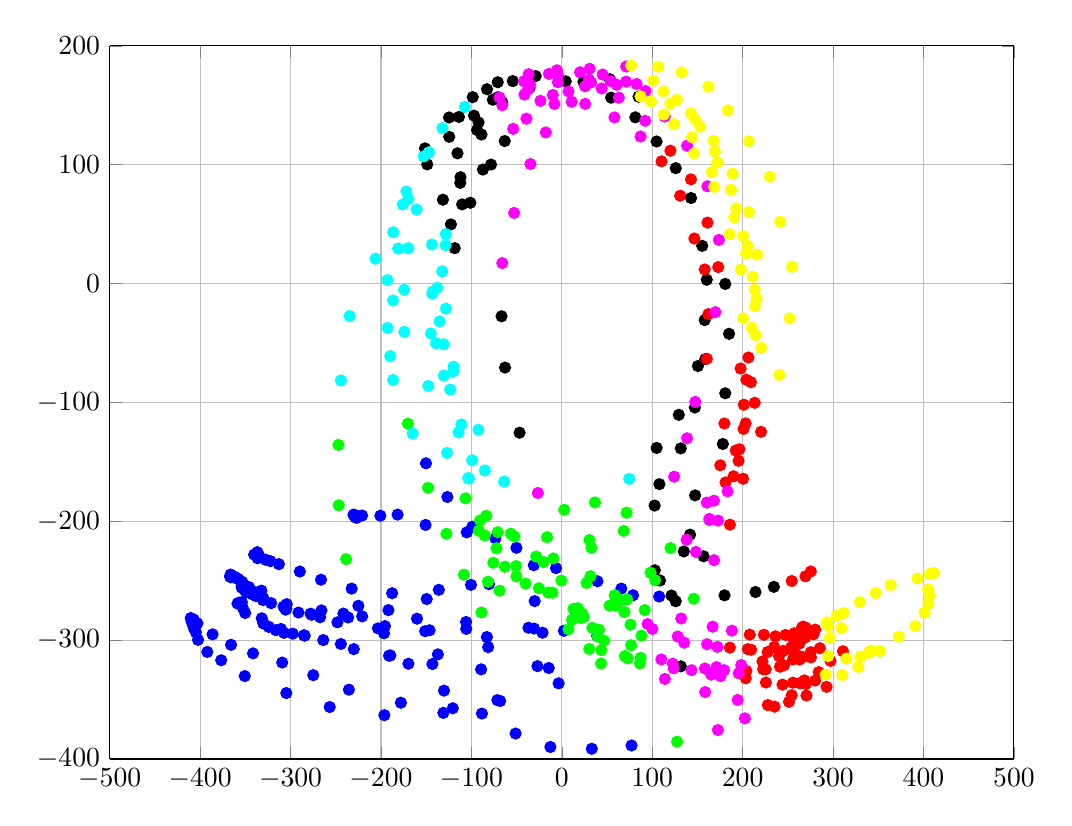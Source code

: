 % This file was created by matlab2tikz.
% Minimal pgfplots version: 1.3
%
%The latest updates can be retrieved from
%  http://www.mathworks.com/matlabcentral/fileexchange/22022-matlab2tikz
%where you can also make suggestions and rate matlab2tikz.
%
\definecolor{mycolor1}{rgb}{1.0,0.0,1.0}%
\definecolor{mycolor2}{rgb}{1.0,1.0,0.0}%
\definecolor{mycolor3}{rgb}{0.0,1.0,1.0}%
%
\begin{tikzpicture}

\begin{axis}[%
width=4.521in,
height=3.566in,
at={(0.758in,0.481in)},
scale only axis,
separate axis lines,
every outer x axis line/.append style={black},
every x tick label/.append style={font=\color{black}},
xmin=-500,
xmax=500,
xmajorgrids,
every outer y axis line/.append style={black},
every y tick label/.append style={font=\color{black}},
ymin=-400,
ymax=200,
ymajorgrids
]
\addplot [color=blue,only marks,mark=*,mark options={solid},forget plot]
  table[row sep=crcr]{%
-226.432	-196.406\\
-226.634	-196.994\\
-227.745	-195.947\\
-227.422	-196.845\\
-230.331	-194.737\\
-228.779	-195.692\\
-230.023	-194.336\\
-228.223	-196.699\\
-228.972	-195.043\\
-224.997	-195.55\\
-220.904	-195.176\\
-200.679	-195.351\\
-181.61	-194.386\\
-150.639	-203.094\\
-105.13	-209.322\\
-150.216	-151.238\\
-126.565	-179.584\\
-99.097	-204.698\\
-73.475	-214.346\\
-50.219	-222.342\\
-6.422	-239.422\\
39.381	-250.48\\
65.818	-256.669\\
107.669	-263.312\\
-335.456	-227.792\\
-336.79	-226.003\\
-340.251	-228.074\\
-336.411	-231.102\\
-327.496	-232.358\\
-322.202	-233.552\\
-312.883	-236.106\\
-289.727	-242.292\\
-266.303	-249.178\\
-232.431	-256.671\\
-187.646	-260.517\\
-136.041	-257.685\\
-80.544	-252.874\\
-353.091	-252.729\\
-353.352	-253.976\\
-352.872	-254.044\\
-351.269	-256.097\\
-347.877	-259.091\\
-342.272	-260.027\\
-340.996	-260.582\\
-338.189	-262.986\\
-330.276	-264.688\\
-307.718	-271.857\\
-277.791	-277.736\\
-241.619	-277.665\\
-191.763	-274.743\\
-149.424	-265.435\\
-100.454	-253.507\\
-31.024	-236.973\\
-30.022	-267.172\\
-365.906	-247.169\\
-366.285	-244.835\\
-366.927	-246.459\\
-365.893	-245.957\\
-361.952	-246.696\\
-360.367	-247.813\\
-357.777	-248.611\\
-353.517	-250.892\\
-346.004	-255.357\\
-332.26	-258.384\\
-304.242	-269.745\\
-265.838	-275.014\\
-220.794	-280.001\\
-160.166	-281.956\\
-105.902	-284.73\\
-36.898	-289.58\\
-351.786	-255.504\\
-349.725	-256.941\\
-350.974	-257.775\\
-348.955	-259.609\\
-342.44	-261.395\\
-330.408	-266.313\\
-305.496	-274.344\\
-276.754	-278.69\\
-248.179	-285.009\\
-203.352	-290.131\\
-151.155	-292.443\\
-105.674	-290.555\\
-30.665	-290.247\\
-353.835	-254.811\\
-353.956	-255.891\\
-344.538	-259.288\\
-341.558	-258.966\\
-336.727	-261.206\\
-329.885	-265.319\\
-321.473	-268.868\\
-304.605	-273.484\\
-291.239	-276.794\\
-267.341	-280.764\\
-236.298	-280.927\\
-195.62	-288.206\\
-146.22	-291.707\\
-82.897	-297.398\\
-21.297	-293.779\\
-410.336	-281.433\\
-407.18	-282.649\\
-403.038	-285.85\\
-386.217	-295.116\\
-365.813	-303.945\\
-341.525	-311.131\\
-309.214	-318.852\\
-274.899	-329.464\\
-235.464	-341.665\\
-177.981	-352.636\\
-120.612	-357.307\\
-68.166	-351.215\\
-3.533	-336.357\\
-409.457	-284.237\\
-408.643	-285.191\\
-407.919	-286.576\\
-407.849	-287.78\\
-406.887	-289.942\\
-404.685	-293.437\\
-402.363	-299.757\\
-392.053	-309.942\\
-376.686	-316.929\\
-350.622	-330.251\\
-304.656	-344.546\\
-256.718	-356.269\\
-196.263	-363.13\\
-131.001	-361.188\\
-71.287	-350.487\\
-14.504	-323.482\\
39.139	-296.499\\
78.776	-262.249\\
-225.0	-271.098\\
-196.628	-294.226\\
-169.666	-319.858\\
-130.317	-342.474\\
-88.35	-361.777\\
-51.144	-378.573\\
-12.634	-389.89\\
33.146	-391.388\\
77.122	-388.6\\
-353.874	-268.059\\
-358.701	-269.256\\
-356.975	-268.407\\
-352.977	-272.623\\
-350.165	-277.171\\
-331.848	-281.614\\
-310.602	-290.604\\
-284.293	-296.209\\
-244.373	-303.248\\
-189.625	-312.857\\
-137.115	-311.97\\
-81.483	-305.894\\
2.325	-292.165\\
-330.03	-285.602\\
-329.931	-285.996\\
-323.946	-288.913\\
-316.101	-291.606\\
-307.173	-293.858\\
-297.59	-294.552\\
-285.171	-295.902\\
-263.833	-299.95\\
-230.077	-307.586\\
-191.045	-313.085\\
-143.112	-320.13\\
-89.239	-324.592\\
-26.977	-321.858\\
};
\addplot [color=black,only marks,mark=*,mark options={solid},forget plot]
  table[row sep=crcr]{%
104.858	-138.293\\
129.404	-110.438\\
150.501	-69.381\\
157.97	-30.755\\
160.293	3.188\\
155.249	31.665\\
142.907	71.925\\
125.986	97.052\\
104.803	119.511\\
81.31	139.819\\
54.514	156.38\\
23.923	169.634\\
-4.015	174.118\\
-28.96	174.507\\
-54.23	170.318\\
-82.732	163.494\\
179.941	-262.331\\
214.22	-259.551\\
234.497	-255.176\\
102.627	-186.806\\
-70.711	156.708\\
-97.094	141.244\\
-124.526	123.412\\
-148.819	100.233\\
107.945	-168.773\\
131.603	-138.685\\
147.145	-104.292\\
158.685	-63.572\\
-70.846	169.347\\
-98.554	156.786\\
-124.679	139.693\\
-151.322	113.699\\
131.599	-322.039\\
108.6	-249.833\\
-92.07	135.52\\
-115.391	109.567\\
-131.503	70.524\\
102.839	-241.229\\
-93.742	129.128\\
-112.056	89.453\\
-122.673	49.737\\
134.905	-225.371\\
-65.891	152.413\\
-88.904	125.365\\
-112.307	84.685\\
125.971	-267.293\\
156.784	-229.46\\
-63.165	119.863\\
-87.259	95.896\\
-110.242	66.581\\
147.395	-178.221\\
178.073	-134.982\\
180.754	-92.339\\
184.974	-42.295\\
180.72	-0.327\\
84.927	157.171\\
53.064	171.861\\
4.316	170.141\\
-35.663	164.641\\
-76.314	154.634\\
-113.76	140.153\\
141.843	-211.241\\
-78.278	100.098\\
-101.145	67.938\\
-118.461	29.728\\
121.321	-262.473\\
-66.658	-27.528\\
-62.783	-70.695\\
-46.713	-125.513\\
};
\addplot [color=red,only marks,mark=*,mark options={solid},forget plot]
  table[row sep=crcr]{%
254.301	-250.268\\
269.471	-246.322\\
275.405	-242.225\\
160.357	-63.345\\
162.062	-25.705\\
158.062	11.864\\
146.607	37.871\\
130.881	73.886\\
110.264	102.812\\
207.828	-295.353\\
223.496	-295.475\\
236.252	-296.766\\
247.423	-295.618\\
257.022	-294.222\\
264.261	-292.28\\
265.531	-289.664\\
266.843	-288.621\\
269.583	-289.462\\
173.003	13.837\\
161.107	51.236\\
142.815	87.654\\
120.11	111.731\\
221.898	-317.905\\
240.258	-313.503\\
253.406	-306.326\\
262.844	-302.892\\
269.158	-297.806\\
280.279	-291.162\\
181.057	-167.346\\
196.489	-139.402\\
213.325	-100.343\\
204.131	-325.992\\
225.425	-324.626\\
241.272	-322.363\\
255.723	-316.254\\
266.657	-314.331\\
175.243	-152.908\\
179.787	-117.766\\
197.748	-71.505\\
185.782	-306.302\\
209.383	-308.094\\
227.566	-310.03\\
244.734	-309.035\\
256.405	-310.155\\
262.313	-313.327\\
275.48	-314.557\\
195.494	-149.134\\
203.334	-117.678\\
209.173	-82.986\\
222.701	-324.433\\
245.799	-321.165\\
262.894	-316.284\\
275.328	-310.162\\
285.441	-306.806\\
189.98	-162.144\\
200.967	-122.314\\
204.029	-80.883\\
203.426	-332.113\\
225.71	-335.666\\
244.082	-337.443\\
255.58	-335.778\\
263.374	-336.27\\
268.234	-333.857\\
280.175	-334.022\\
235.295	-355.977\\
254.285	-346.328\\
269.888	-336.901\\
284.104	-326.933\\
297.159	-317.467\\
310.967	-309.357\\
192.388	-140.502\\
201.291	-101.979\\
206.345	-62.248\\
227.835	-354.645\\
251.258	-351.925\\
270.605	-346.589\\
292.806	-339.283\\
185.911	-202.883\\
200.49	-164.249\\
220.326	-124.754\\
205.738	-307.59\\
234.833	-305.761\\
256.714	-300.323\\
278.304	-295.029\\
};
\addplot [color=green,only marks,mark=*,mark options={solid},forget plot]
  table[row sep=crcr]{%
-56.389	-210.466\\
2.646	-190.364\\
36.655	-184.164\\
-170.214	-117.888\\
145.866	-265.201\\
-9.34	-231.3\\
32.749	-222.311\\
68.456	-208.113\\
-106.411	-180.694\\
-85.18	-211.989\\
-62.885	-238.264\\
-20.248	-234.364\\
31.604	-246.233\\
59.452	-263.585\\
91.712	-274.728\\
30.519	-215.802\\
71.623	-192.778\\
-147.93	-171.822\\
-127.669	-210.49\\
-108.309	-244.923\\
-88.844	-276.735\\
7.403	-290.893\\
43.749	-308.384\\
86.297	-319.565\\
22.587	-277.657\\
72.226	-265.658\\
-83.497	-195.42\\
-72.27	-222.722\\
-50.551	-237.682\\
-15.007	-260.02\\
24.294	-280.677\\
46.679	-300.42\\
87.165	-314.913\\
21.971	-278.241\\
58.481	-262.197\\
-52.444	-212.829\\
-28.369	-229.703\\
27.354	-251.932\\
59.846	-271.039\\
21.425	-281.305\\
65.321	-266.616\\
103.172	-249.604\\
-91.815	-207.922\\
-81.658	-250.933\\
-40.014	-252.426\\
12.889	-273.751\\
39.728	-297.105\\
69.746	-313.423\\
43.387	-319.716\\
88.181	-296.173\\
-90.379	-199.292\\
-75.774	-234.961\\
-68.847	-258.364\\
-25.361	-256.384\\
17.681	-273.148\\
41.213	-291.278\\
76.556	-304.316\\
120.258	-222.565\\
-247.073	-135.769\\
-246.68	-186.584\\
-238.601	-231.905\\
127.452	-385.419\\
52.823	-270.98\\
98.098	-243.254\\
-70.746	-209.13\\
-50.146	-246.327\\
-10.33	-260.049\\
33.76	-289.727\\
73.039	-315.341\\
30.364	-307.474\\
75.888	-286.972\\
-16.294	-213.372\\
-0.499	-249.894\\
11.251	-282.807\\
69.228	-276.374\\
};
\addplot [color=mycolor1,only marks,mark=*,mark options={solid},forget plot]
  table[row sep=crcr]{%
124.266	-162.485\\
138.573	-130.194\\
147.559	-99.565\\
87.111	123.709\\
58.233	139.777\\
25.903	151.158\\
-9.941	158.625\\
-41.268	158.967\\
132.004	-281.792\\
166.773	-288.66\\
188.08	-291.993\\
169.837	-24.116\\
92.191	136.914\\
63.112	156.331\\
30.003	171.505\\
-5.42	179.363\\
-36.719	176.114\\
171.137	-322.699\\
198.409	-321.025\\
148.303	-225.783\\
172.764	-199.452\\
54.409	170.204\\
20.206	177.725\\
-14.232	176.376\\
-41.855	170.173\\
-68.968	156.531\\
122.679	-319.793\\
158.228	-323.859\\
179.538	-325.294\\
138.016	-215.54\\
160.368	-184.312\\
71.05	169.836\\
32.402	169.148\\
-4.369	169.333\\
-37.292	163.347\\
-65.803	150.006\\
94.828	-286.449\\
128.174	-296.924\\
160.556	-303.389\\
163.172	-198.04\\
183.31	-174.808\\
71.215	182.593\\
30.777	180.646\\
-4.4	175.235\\
-35.323	167.259\\
123.722	-323.681\\
165.26	-329.008\\
195.6	-327.891\\
163.351	-199.015\\
92.638	161.939\\
60.821	167.256\\
25.724	165.933\\
-8.154	151.054\\
-39.177	138.659\\
110.075	-316.228\\
143.393	-325.313\\
175.58	-330.301\\
173.746	36.678\\
161.019	81.805\\
138.551	115.953\\
113.892	140.531\\
172.596	-375.615\\
202.485	-365.819\\
168.28	-182.67\\
82.717	167.873\\
44.116	164.118\\
7.394	161.612\\
-23.579	153.667\\
-53.766	130.152\\
114.009	-332.665\\
158.572	-343.719\\
194.5	-350.345\\
168.41	-232.749\\
45.12	175.826\\
10.927	152.895\\
-17.708	127.14\\
-34.721	100.524\\
-52.756	59.413\\
-65.829	17.184\\
-26.512	-176.219\\
100.072	-290.589\\
135.311	-302.115\\
172.117	-305.69\\
};
\addplot [color=mycolor2,only marks,mark=*,mark options={solid},forget plot]
  table[row sep=crcr]{%
292.976	-285.249\\
303.862	-279.607\\
220.567	-54.105\\
215.462	-12.76\\
203.805	25.126\\
190.562	55.614\\
165.987	93.799\\
143.987	122.984\\
112.909	142.162\\
87.095	157.373\\
200.577	-29.329\\
198.127	11.662\\
185.591	41.495\\
168.429	81.252\\
146.238	109.508\\
123.991	134.008\\
98.665	153.016\\
294.515	-313.464\\
314.825	-315.552\\
330.232	-313.897\\
339.22	-310.819\\
341.961	-308.941\\
214.382	-43.607\\
213.452	-5.067\\
205.575	31.611\\
192.877	63.17\\
172.261	102.029\\
152.849	132.051\\
127.36	154.55\\
101.127	170.671\\
296.363	-298.065\\
309.279	-289.928\\
210.093	-37.278\\
211.208	5.646\\
200.428	39.894\\
187.153	78.775\\
169.278	111.147\\
147.506	138.108\\
119.821	151.304\\
291.808	-329.016\\
213.609	-18.931\\
215.902	24.27\\
207.049	60.095\\
188.913	92.381\\
168.056	120.048\\
142.867	143.115\\
112.491	161.618\\
310.091	-329.461\\
327.837	-322.544\\
351.683	-309.231\\
372.625	-297.086\\
390.951	-288.04\\
401.291	-276.847\\
405.395	-269.683\\
406.616	-262.655\\
405.516	-258.91\\
405.163	-257.158\\
240.583	-76.904\\
251.96	-29.283\\
254.703	14.089\\
241.536	51.918\\
229.99	89.843\\
206.838	119.72\\
183.859	145.616\\
162.07	165.635\\
132.617	177.608\\
106.603	182.471\\
76.734	183.345\\
294.532	-287.801\\
311.603	-277.244\\
329.474	-267.897\\
347.054	-260.379\\
363.635	-253.695\\
393.382	-248.114\\
406.822	-244.375\\
411.466	-243.537\\
};
\addplot [color=mycolor3,only marks,mark=*,mark options={solid},forget plot]
  table[row sep=crcr]{%
74.533	-164.34\\
-107.346	148.543\\
-132.052	130.746\\
-152.685	106.997\\
-171.902	77.31\\
-186.419	43.128\\
-192.842	2.91\\
-192.694	-37.345\\
-186.63	-81.186\\
-160.578	62.314\\
-169.762	29.755\\
-174.342	-5.244\\
-174.159	-40.638\\
-147.711	-86.135\\
-126.921	-142.452\\
-169.553	71.094\\
-180.938	29.429\\
-186.69	-14.239\\
-189.855	-61.108\\
-164.919	-126.162\\
-143.582	32.791\\
-143.21	-8.619\\
-139.2	-50.259\\
-123.473	-89.23\\
-99.164	-148.698\\
-132.319	10.246\\
-135.204	-31.855\\
-120.124	-73.974\\
-92.215	-123.018\\
-63.812	-166.617\\
-128.239	41.644\\
-137.873	-3.605\\
-130.578	-51.077\\
-111.083	-118.563\\
-102.858	-164.109\\
-128.532	32.247\\
-142.809	-6.872\\
-144.799	-41.994\\
-130.347	-77.464\\
-114.201	-125.12\\
-103.432	-163.578\\
-146.878	110.406\\
-175.959	66.555\\
-205.947	20.896\\
-234.697	-27.35\\
-244.256	-81.544\\
-128.144	-21.125\\
-119.825	-70.032\\
-85.073	-157.286\\
};
\end{axis}
\end{tikzpicture}%